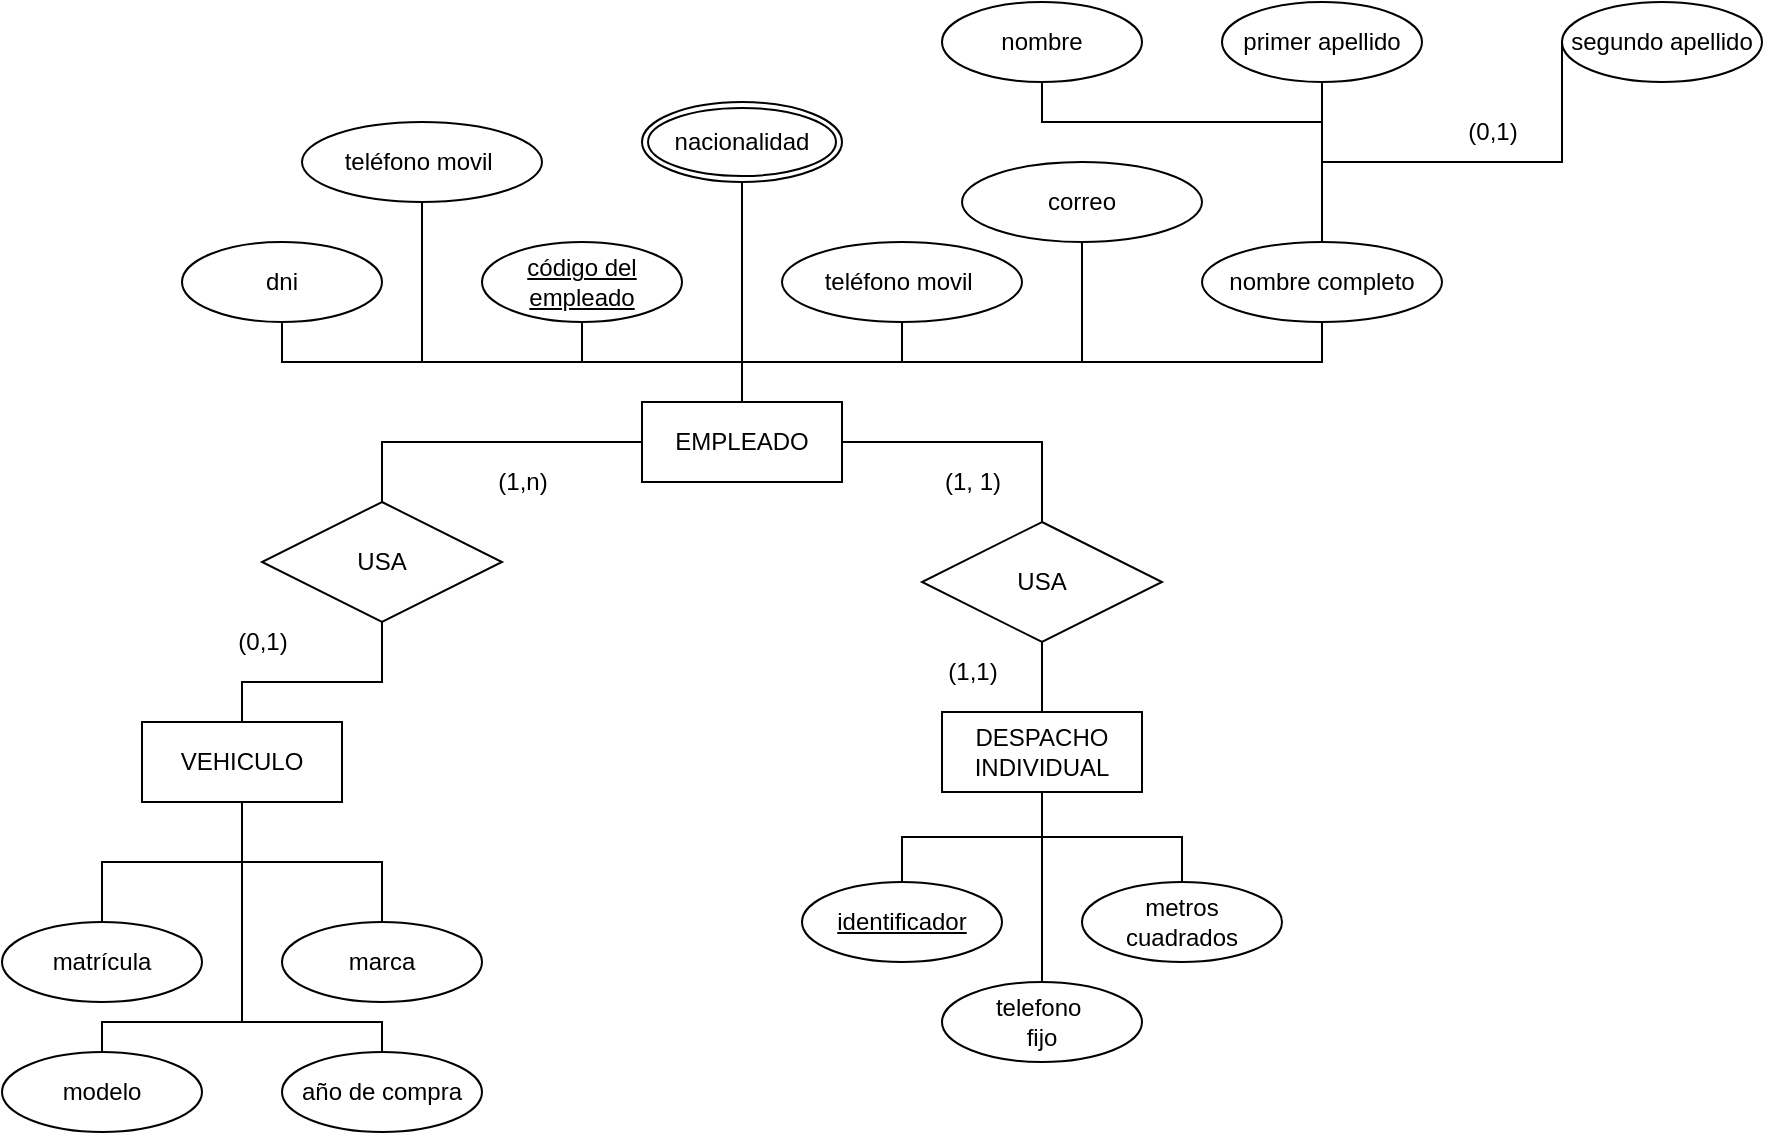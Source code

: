 <mxfile version="20.8.16" type="github">
  <diagram name="Página-1" id="tBuCHNItST4QzB3Lxe8U">
    <mxGraphModel dx="1235" dy="661" grid="1" gridSize="10" guides="1" tooltips="1" connect="1" arrows="1" fold="1" page="1" pageScale="1" pageWidth="827" pageHeight="1169" math="0" shadow="0">
      <root>
        <mxCell id="0" />
        <mxCell id="1" parent="0" />
        <mxCell id="gl0tEzcqbuhjwaIt-WjI-6" style="edgeStyle=orthogonalEdgeStyle;rounded=0;orthogonalLoop=1;jettySize=auto;html=1;exitX=1;exitY=0.5;exitDx=0;exitDy=0;entryX=0.5;entryY=0;entryDx=0;entryDy=0;endArrow=none;endFill=0;" parent="1" source="gl0tEzcqbuhjwaIt-WjI-1" target="gl0tEzcqbuhjwaIt-WjI-5" edge="1">
          <mxGeometry relative="1" as="geometry" />
        </mxCell>
        <mxCell id="gl0tEzcqbuhjwaIt-WjI-7" style="edgeStyle=orthogonalEdgeStyle;rounded=0;orthogonalLoop=1;jettySize=auto;html=1;exitX=0;exitY=0.5;exitDx=0;exitDy=0;endArrow=none;endFill=0;" parent="1" source="gl0tEzcqbuhjwaIt-WjI-1" target="gl0tEzcqbuhjwaIt-WjI-4" edge="1">
          <mxGeometry relative="1" as="geometry" />
        </mxCell>
        <mxCell id="gl0tEzcqbuhjwaIt-WjI-32" style="edgeStyle=orthogonalEdgeStyle;rounded=0;orthogonalLoop=1;jettySize=auto;html=1;exitX=0.5;exitY=0;exitDx=0;exitDy=0;entryX=0.5;entryY=1;entryDx=0;entryDy=0;endArrow=none;endFill=0;" parent="1" source="gl0tEzcqbuhjwaIt-WjI-1" target="gl0tEzcqbuhjwaIt-WjI-16" edge="1">
          <mxGeometry relative="1" as="geometry" />
        </mxCell>
        <mxCell id="gl0tEzcqbuhjwaIt-WjI-33" style="edgeStyle=orthogonalEdgeStyle;rounded=0;orthogonalLoop=1;jettySize=auto;html=1;exitX=0.5;exitY=0;exitDx=0;exitDy=0;entryX=0.5;entryY=1;entryDx=0;entryDy=0;endArrow=none;endFill=0;" parent="1" source="gl0tEzcqbuhjwaIt-WjI-1" target="gl0tEzcqbuhjwaIt-WjI-15" edge="1">
          <mxGeometry relative="1" as="geometry" />
        </mxCell>
        <mxCell id="gl0tEzcqbuhjwaIt-WjI-35" style="edgeStyle=orthogonalEdgeStyle;rounded=0;orthogonalLoop=1;jettySize=auto;html=1;exitX=0.5;exitY=0;exitDx=0;exitDy=0;entryX=0.5;entryY=1;entryDx=0;entryDy=0;endArrow=none;endFill=0;" parent="1" source="gl0tEzcqbuhjwaIt-WjI-1" target="gl0tEzcqbuhjwaIt-WjI-22" edge="1">
          <mxGeometry relative="1" as="geometry" />
        </mxCell>
        <mxCell id="gl0tEzcqbuhjwaIt-WjI-36" style="edgeStyle=orthogonalEdgeStyle;rounded=0;orthogonalLoop=1;jettySize=auto;html=1;exitX=0.5;exitY=0;exitDx=0;exitDy=0;entryX=0.5;entryY=1;entryDx=0;entryDy=0;endArrow=none;endFill=0;" parent="1" source="gl0tEzcqbuhjwaIt-WjI-1" target="gl0tEzcqbuhjwaIt-WjI-17" edge="1">
          <mxGeometry relative="1" as="geometry" />
        </mxCell>
        <mxCell id="gl0tEzcqbuhjwaIt-WjI-37" style="edgeStyle=orthogonalEdgeStyle;rounded=0;orthogonalLoop=1;jettySize=auto;html=1;exitX=0.5;exitY=0;exitDx=0;exitDy=0;entryX=0.5;entryY=1;entryDx=0;entryDy=0;endArrow=none;endFill=0;" parent="1" source="gl0tEzcqbuhjwaIt-WjI-1" target="NZhxnfAtoOpt4emhAY9J-1" edge="1">
          <mxGeometry relative="1" as="geometry">
            <mxPoint x="400" y="120" as="targetPoint" />
          </mxGeometry>
        </mxCell>
        <mxCell id="gl0tEzcqbuhjwaIt-WjI-1" value="EMPLEADO" style="whiteSpace=wrap;html=1;align=center;" parent="1" vertex="1">
          <mxGeometry x="350" y="220" width="100" height="40" as="geometry" />
        </mxCell>
        <mxCell id="gl0tEzcqbuhjwaIt-WjI-46" style="edgeStyle=orthogonalEdgeStyle;rounded=0;orthogonalLoop=1;jettySize=auto;html=1;exitX=0.5;exitY=1;exitDx=0;exitDy=0;entryX=0.5;entryY=0;entryDx=0;entryDy=0;endArrow=none;endFill=0;" parent="1" source="gl0tEzcqbuhjwaIt-WjI-2" target="gl0tEzcqbuhjwaIt-WjI-42" edge="1">
          <mxGeometry relative="1" as="geometry" />
        </mxCell>
        <mxCell id="gl0tEzcqbuhjwaIt-WjI-47" style="edgeStyle=orthogonalEdgeStyle;rounded=0;orthogonalLoop=1;jettySize=auto;html=1;exitX=0.5;exitY=1;exitDx=0;exitDy=0;endArrow=none;endFill=0;" parent="1" source="gl0tEzcqbuhjwaIt-WjI-2" target="gl0tEzcqbuhjwaIt-WjI-43" edge="1">
          <mxGeometry relative="1" as="geometry" />
        </mxCell>
        <mxCell id="gl0tEzcqbuhjwaIt-WjI-48" style="edgeStyle=orthogonalEdgeStyle;rounded=0;orthogonalLoop=1;jettySize=auto;html=1;exitX=0.5;exitY=1;exitDx=0;exitDy=0;entryX=0.5;entryY=0;entryDx=0;entryDy=0;endArrow=none;endFill=0;" parent="1" source="gl0tEzcqbuhjwaIt-WjI-2" target="gl0tEzcqbuhjwaIt-WjI-44" edge="1">
          <mxGeometry relative="1" as="geometry">
            <Array as="points">
              <mxPoint x="150" y="530" />
              <mxPoint x="80" y="530" />
            </Array>
          </mxGeometry>
        </mxCell>
        <mxCell id="gl0tEzcqbuhjwaIt-WjI-49" style="edgeStyle=orthogonalEdgeStyle;rounded=0;orthogonalLoop=1;jettySize=auto;html=1;exitX=0.5;exitY=1;exitDx=0;exitDy=0;entryX=0.5;entryY=0;entryDx=0;entryDy=0;endArrow=none;endFill=0;" parent="1" source="gl0tEzcqbuhjwaIt-WjI-2" target="gl0tEzcqbuhjwaIt-WjI-45" edge="1">
          <mxGeometry relative="1" as="geometry">
            <Array as="points">
              <mxPoint x="150" y="530" />
              <mxPoint x="220" y="530" />
            </Array>
          </mxGeometry>
        </mxCell>
        <mxCell id="gl0tEzcqbuhjwaIt-WjI-2" value="VEHICULO" style="whiteSpace=wrap;html=1;align=center;" parent="1" vertex="1">
          <mxGeometry x="100" y="380" width="100" height="40" as="geometry" />
        </mxCell>
        <mxCell id="gl0tEzcqbuhjwaIt-WjI-51" style="edgeStyle=orthogonalEdgeStyle;rounded=0;orthogonalLoop=1;jettySize=auto;html=1;exitX=0.5;exitY=1;exitDx=0;exitDy=0;entryX=0.5;entryY=0;entryDx=0;entryDy=0;endArrow=none;endFill=0;" parent="1" source="gl0tEzcqbuhjwaIt-WjI-3" target="gl0tEzcqbuhjwaIt-WjI-38" edge="1">
          <mxGeometry relative="1" as="geometry" />
        </mxCell>
        <mxCell id="NZhxnfAtoOpt4emhAY9J-3" style="edgeStyle=orthogonalEdgeStyle;rounded=0;orthogonalLoop=1;jettySize=auto;html=1;exitX=0.5;exitY=1;exitDx=0;exitDy=0;entryX=0.5;entryY=0;entryDx=0;entryDy=0;endArrow=none;endFill=0;" edge="1" parent="1" source="gl0tEzcqbuhjwaIt-WjI-3" target="gl0tEzcqbuhjwaIt-WjI-39">
          <mxGeometry relative="1" as="geometry" />
        </mxCell>
        <mxCell id="NZhxnfAtoOpt4emhAY9J-10" style="edgeStyle=orthogonalEdgeStyle;rounded=0;orthogonalLoop=1;jettySize=auto;html=1;exitX=0.5;exitY=1;exitDx=0;exitDy=0;entryX=0.5;entryY=0;entryDx=0;entryDy=0;endArrow=none;endFill=0;" edge="1" parent="1" source="gl0tEzcqbuhjwaIt-WjI-3" target="NZhxnfAtoOpt4emhAY9J-9">
          <mxGeometry relative="1" as="geometry" />
        </mxCell>
        <mxCell id="gl0tEzcqbuhjwaIt-WjI-3" value="DESPACHO&lt;br&gt;INDIVIDUAL" style="whiteSpace=wrap;html=1;align=center;" parent="1" vertex="1">
          <mxGeometry x="500" y="375" width="100" height="40" as="geometry" />
        </mxCell>
        <mxCell id="gl0tEzcqbuhjwaIt-WjI-8" style="edgeStyle=orthogonalEdgeStyle;rounded=0;orthogonalLoop=1;jettySize=auto;html=1;exitX=0.5;exitY=1;exitDx=0;exitDy=0;entryX=0.5;entryY=0;entryDx=0;entryDy=0;endArrow=none;endFill=0;" parent="1" source="gl0tEzcqbuhjwaIt-WjI-4" target="gl0tEzcqbuhjwaIt-WjI-2" edge="1">
          <mxGeometry relative="1" as="geometry">
            <Array as="points">
              <mxPoint x="220" y="360" />
              <mxPoint x="150" y="360" />
            </Array>
          </mxGeometry>
        </mxCell>
        <mxCell id="gl0tEzcqbuhjwaIt-WjI-4" value="USA" style="shape=rhombus;perimeter=rhombusPerimeter;whiteSpace=wrap;html=1;align=center;" parent="1" vertex="1">
          <mxGeometry x="160" y="270" width="120" height="60" as="geometry" />
        </mxCell>
        <mxCell id="gl0tEzcqbuhjwaIt-WjI-9" style="edgeStyle=orthogonalEdgeStyle;rounded=0;orthogonalLoop=1;jettySize=auto;html=1;exitX=0.5;exitY=1;exitDx=0;exitDy=0;entryX=0.5;entryY=0;entryDx=0;entryDy=0;endArrow=none;endFill=0;" parent="1" source="gl0tEzcqbuhjwaIt-WjI-5" target="gl0tEzcqbuhjwaIt-WjI-3" edge="1">
          <mxGeometry relative="1" as="geometry">
            <Array as="points">
              <mxPoint x="550" y="340" />
              <mxPoint x="550" y="375" />
            </Array>
          </mxGeometry>
        </mxCell>
        <mxCell id="gl0tEzcqbuhjwaIt-WjI-5" value="USA" style="shape=rhombus;perimeter=rhombusPerimeter;whiteSpace=wrap;html=1;align=center;" parent="1" vertex="1">
          <mxGeometry x="490" y="280" width="120" height="60" as="geometry" />
        </mxCell>
        <mxCell id="gl0tEzcqbuhjwaIt-WjI-15" value="&lt;u&gt;código del empleado&lt;/u&gt;" style="ellipse;whiteSpace=wrap;html=1;align=center;strokeColor=default;" parent="1" vertex="1">
          <mxGeometry x="270" y="140" width="100" height="40" as="geometry" />
        </mxCell>
        <mxCell id="NZhxnfAtoOpt4emhAY9J-20" style="edgeStyle=orthogonalEdgeStyle;rounded=0;orthogonalLoop=1;jettySize=auto;html=1;exitX=0.5;exitY=0;exitDx=0;exitDy=0;entryX=0.5;entryY=1;entryDx=0;entryDy=0;endArrow=none;endFill=0;" edge="1" parent="1" source="gl0tEzcqbuhjwaIt-WjI-17" target="NZhxnfAtoOpt4emhAY9J-13">
          <mxGeometry relative="1" as="geometry">
            <Array as="points">
              <mxPoint x="690" y="80" />
              <mxPoint x="550" y="80" />
            </Array>
          </mxGeometry>
        </mxCell>
        <mxCell id="NZhxnfAtoOpt4emhAY9J-24" style="edgeStyle=orthogonalEdgeStyle;rounded=0;orthogonalLoop=1;jettySize=auto;html=1;exitX=0.5;exitY=0;exitDx=0;exitDy=0;entryX=0.5;entryY=1;entryDx=0;entryDy=0;endArrow=none;endFill=0;" edge="1" parent="1" source="gl0tEzcqbuhjwaIt-WjI-17" target="NZhxnfAtoOpt4emhAY9J-15">
          <mxGeometry relative="1" as="geometry" />
        </mxCell>
        <mxCell id="NZhxnfAtoOpt4emhAY9J-25" style="edgeStyle=orthogonalEdgeStyle;rounded=0;orthogonalLoop=1;jettySize=auto;html=1;exitX=0.5;exitY=0;exitDx=0;exitDy=0;entryX=0;entryY=0.5;entryDx=0;entryDy=0;endArrow=none;endFill=0;" edge="1" parent="1" source="gl0tEzcqbuhjwaIt-WjI-17" target="NZhxnfAtoOpt4emhAY9J-19">
          <mxGeometry relative="1" as="geometry">
            <Array as="points">
              <mxPoint x="690" y="100" />
              <mxPoint x="810" y="100" />
            </Array>
          </mxGeometry>
        </mxCell>
        <mxCell id="gl0tEzcqbuhjwaIt-WjI-17" value="nombre completo" style="ellipse;whiteSpace=wrap;html=1;align=center;strokeColor=default;" parent="1" vertex="1">
          <mxGeometry x="630" y="140" width="120" height="40" as="geometry" />
        </mxCell>
        <mxCell id="NZhxnfAtoOpt4emhAY9J-18" style="edgeStyle=orthogonalEdgeStyle;rounded=0;orthogonalLoop=1;jettySize=auto;html=1;exitX=0.5;exitY=1;exitDx=0;exitDy=0;entryX=0.5;entryY=0;entryDx=0;entryDy=0;endArrow=none;endFill=0;" edge="1" parent="1" source="gl0tEzcqbuhjwaIt-WjI-19" target="gl0tEzcqbuhjwaIt-WjI-1">
          <mxGeometry relative="1" as="geometry">
            <Array as="points">
              <mxPoint x="570" y="200" />
              <mxPoint x="400" y="200" />
            </Array>
          </mxGeometry>
        </mxCell>
        <mxCell id="gl0tEzcqbuhjwaIt-WjI-19" value="correo" style="ellipse;whiteSpace=wrap;html=1;align=center;strokeColor=default;" parent="1" vertex="1">
          <mxGeometry x="510" y="100" width="120" height="40" as="geometry" />
        </mxCell>
        <mxCell id="gl0tEzcqbuhjwaIt-WjI-25" style="edgeStyle=orthogonalEdgeStyle;rounded=0;orthogonalLoop=1;jettySize=auto;html=1;exitX=0.5;exitY=1;exitDx=0;exitDy=0;entryX=0.5;entryY=0;entryDx=0;entryDy=0;endArrow=none;endFill=0;" parent="1" source="gl0tEzcqbuhjwaIt-WjI-21" target="gl0tEzcqbuhjwaIt-WjI-1" edge="1">
          <mxGeometry relative="1" as="geometry">
            <Array as="points">
              <mxPoint x="240" y="200" />
              <mxPoint x="400" y="200" />
            </Array>
          </mxGeometry>
        </mxCell>
        <mxCell id="gl0tEzcqbuhjwaIt-WjI-21" value="teléfono movil&amp;nbsp;" style="ellipse;whiteSpace=wrap;html=1;align=center;strokeColor=default;" parent="1" vertex="1">
          <mxGeometry x="180" y="80" width="120" height="40" as="geometry" />
        </mxCell>
        <mxCell id="gl0tEzcqbuhjwaIt-WjI-22" value="teléfono movil&amp;nbsp;" style="ellipse;whiteSpace=wrap;html=1;align=center;strokeColor=default;" parent="1" vertex="1">
          <mxGeometry x="420" y="140" width="120" height="40" as="geometry" />
        </mxCell>
        <mxCell id="gl0tEzcqbuhjwaIt-WjI-16" value="dni" style="ellipse;whiteSpace=wrap;html=1;align=center;strokeColor=default;" parent="1" vertex="1">
          <mxGeometry x="120" y="140" width="100" height="40" as="geometry" />
        </mxCell>
        <mxCell id="gl0tEzcqbuhjwaIt-WjI-38" value="identificador" style="ellipse;whiteSpace=wrap;html=1;align=center;strokeColor=default;fontStyle=4" parent="1" vertex="1">
          <mxGeometry x="430" y="460" width="100" height="40" as="geometry" />
        </mxCell>
        <mxCell id="gl0tEzcqbuhjwaIt-WjI-39" value="metros &lt;br&gt;cuadrados" style="ellipse;whiteSpace=wrap;html=1;align=center;strokeColor=default;" parent="1" vertex="1">
          <mxGeometry x="570" y="460" width="100" height="40" as="geometry" />
        </mxCell>
        <mxCell id="gl0tEzcqbuhjwaIt-WjI-42" value="matrícula" style="ellipse;whiteSpace=wrap;html=1;align=center;strokeColor=default;" parent="1" vertex="1">
          <mxGeometry x="30" y="480" width="100" height="40" as="geometry" />
        </mxCell>
        <mxCell id="gl0tEzcqbuhjwaIt-WjI-43" value="marca" style="ellipse;whiteSpace=wrap;html=1;align=center;strokeColor=default;" parent="1" vertex="1">
          <mxGeometry x="170" y="480" width="100" height="40" as="geometry" />
        </mxCell>
        <mxCell id="gl0tEzcqbuhjwaIt-WjI-44" value="modelo" style="ellipse;whiteSpace=wrap;html=1;align=center;strokeColor=default;" parent="1" vertex="1">
          <mxGeometry x="30" y="545" width="100" height="40" as="geometry" />
        </mxCell>
        <mxCell id="gl0tEzcqbuhjwaIt-WjI-45" value="año de compra" style="ellipse;whiteSpace=wrap;html=1;align=center;strokeColor=default;" parent="1" vertex="1">
          <mxGeometry x="170" y="545" width="100" height="40" as="geometry" />
        </mxCell>
        <mxCell id="gl0tEzcqbuhjwaIt-WjI-50" value="(1,n)" style="text;html=1;align=center;verticalAlign=middle;resizable=0;points=[];autosize=1;strokeColor=none;fillColor=none;" parent="1" vertex="1">
          <mxGeometry x="265" y="245" width="50" height="30" as="geometry" />
        </mxCell>
        <mxCell id="gl0tEzcqbuhjwaIt-WjI-53" value="(0,1)" style="text;html=1;align=center;verticalAlign=middle;resizable=0;points=[];autosize=1;strokeColor=none;fillColor=none;" parent="1" vertex="1">
          <mxGeometry x="135" y="325" width="50" height="30" as="geometry" />
        </mxCell>
        <mxCell id="gl0tEzcqbuhjwaIt-WjI-54" value="(1, 1)" style="text;html=1;align=center;verticalAlign=middle;resizable=0;points=[];autosize=1;strokeColor=none;fillColor=none;" parent="1" vertex="1">
          <mxGeometry x="490" y="245" width="50" height="30" as="geometry" />
        </mxCell>
        <mxCell id="NZhxnfAtoOpt4emhAY9J-1" value="nacionalidad" style="ellipse;shape=doubleEllipse;margin=3;whiteSpace=wrap;html=1;align=center;shadow=0;sketch=0;strokeColor=default;" vertex="1" parent="1">
          <mxGeometry x="350" y="70" width="100" height="40" as="geometry" />
        </mxCell>
        <mxCell id="NZhxnfAtoOpt4emhAY9J-5" value="(1,1)" style="text;html=1;align=center;verticalAlign=middle;resizable=0;points=[];autosize=1;strokeColor=none;fillColor=none;" vertex="1" parent="1">
          <mxGeometry x="490" y="340" width="50" height="30" as="geometry" />
        </mxCell>
        <mxCell id="NZhxnfAtoOpt4emhAY9J-9" value="telefono&amp;nbsp;&lt;br&gt;fijo" style="ellipse;whiteSpace=wrap;html=1;align=center;strokeColor=default;" vertex="1" parent="1">
          <mxGeometry x="500" y="510" width="100" height="40" as="geometry" />
        </mxCell>
        <mxCell id="NZhxnfAtoOpt4emhAY9J-13" value="nombre" style="ellipse;whiteSpace=wrap;html=1;align=center;shadow=0;sketch=0;strokeColor=default;" vertex="1" parent="1">
          <mxGeometry x="500" y="20" width="100" height="40" as="geometry" />
        </mxCell>
        <mxCell id="NZhxnfAtoOpt4emhAY9J-15" value="primer apellido" style="ellipse;whiteSpace=wrap;html=1;align=center;shadow=0;sketch=0;strokeColor=default;" vertex="1" parent="1">
          <mxGeometry x="640" y="20" width="100" height="40" as="geometry" />
        </mxCell>
        <mxCell id="NZhxnfAtoOpt4emhAY9J-19" value="segundo apellido" style="ellipse;whiteSpace=wrap;html=1;align=center;shadow=0;sketch=0;strokeColor=default;" vertex="1" parent="1">
          <mxGeometry x="810" y="20" width="100" height="40" as="geometry" />
        </mxCell>
        <mxCell id="NZhxnfAtoOpt4emhAY9J-26" value="(0,1)" style="text;html=1;align=center;verticalAlign=middle;resizable=0;points=[];autosize=1;strokeColor=none;fillColor=none;" vertex="1" parent="1">
          <mxGeometry x="750" y="70" width="50" height="30" as="geometry" />
        </mxCell>
      </root>
    </mxGraphModel>
  </diagram>
</mxfile>

